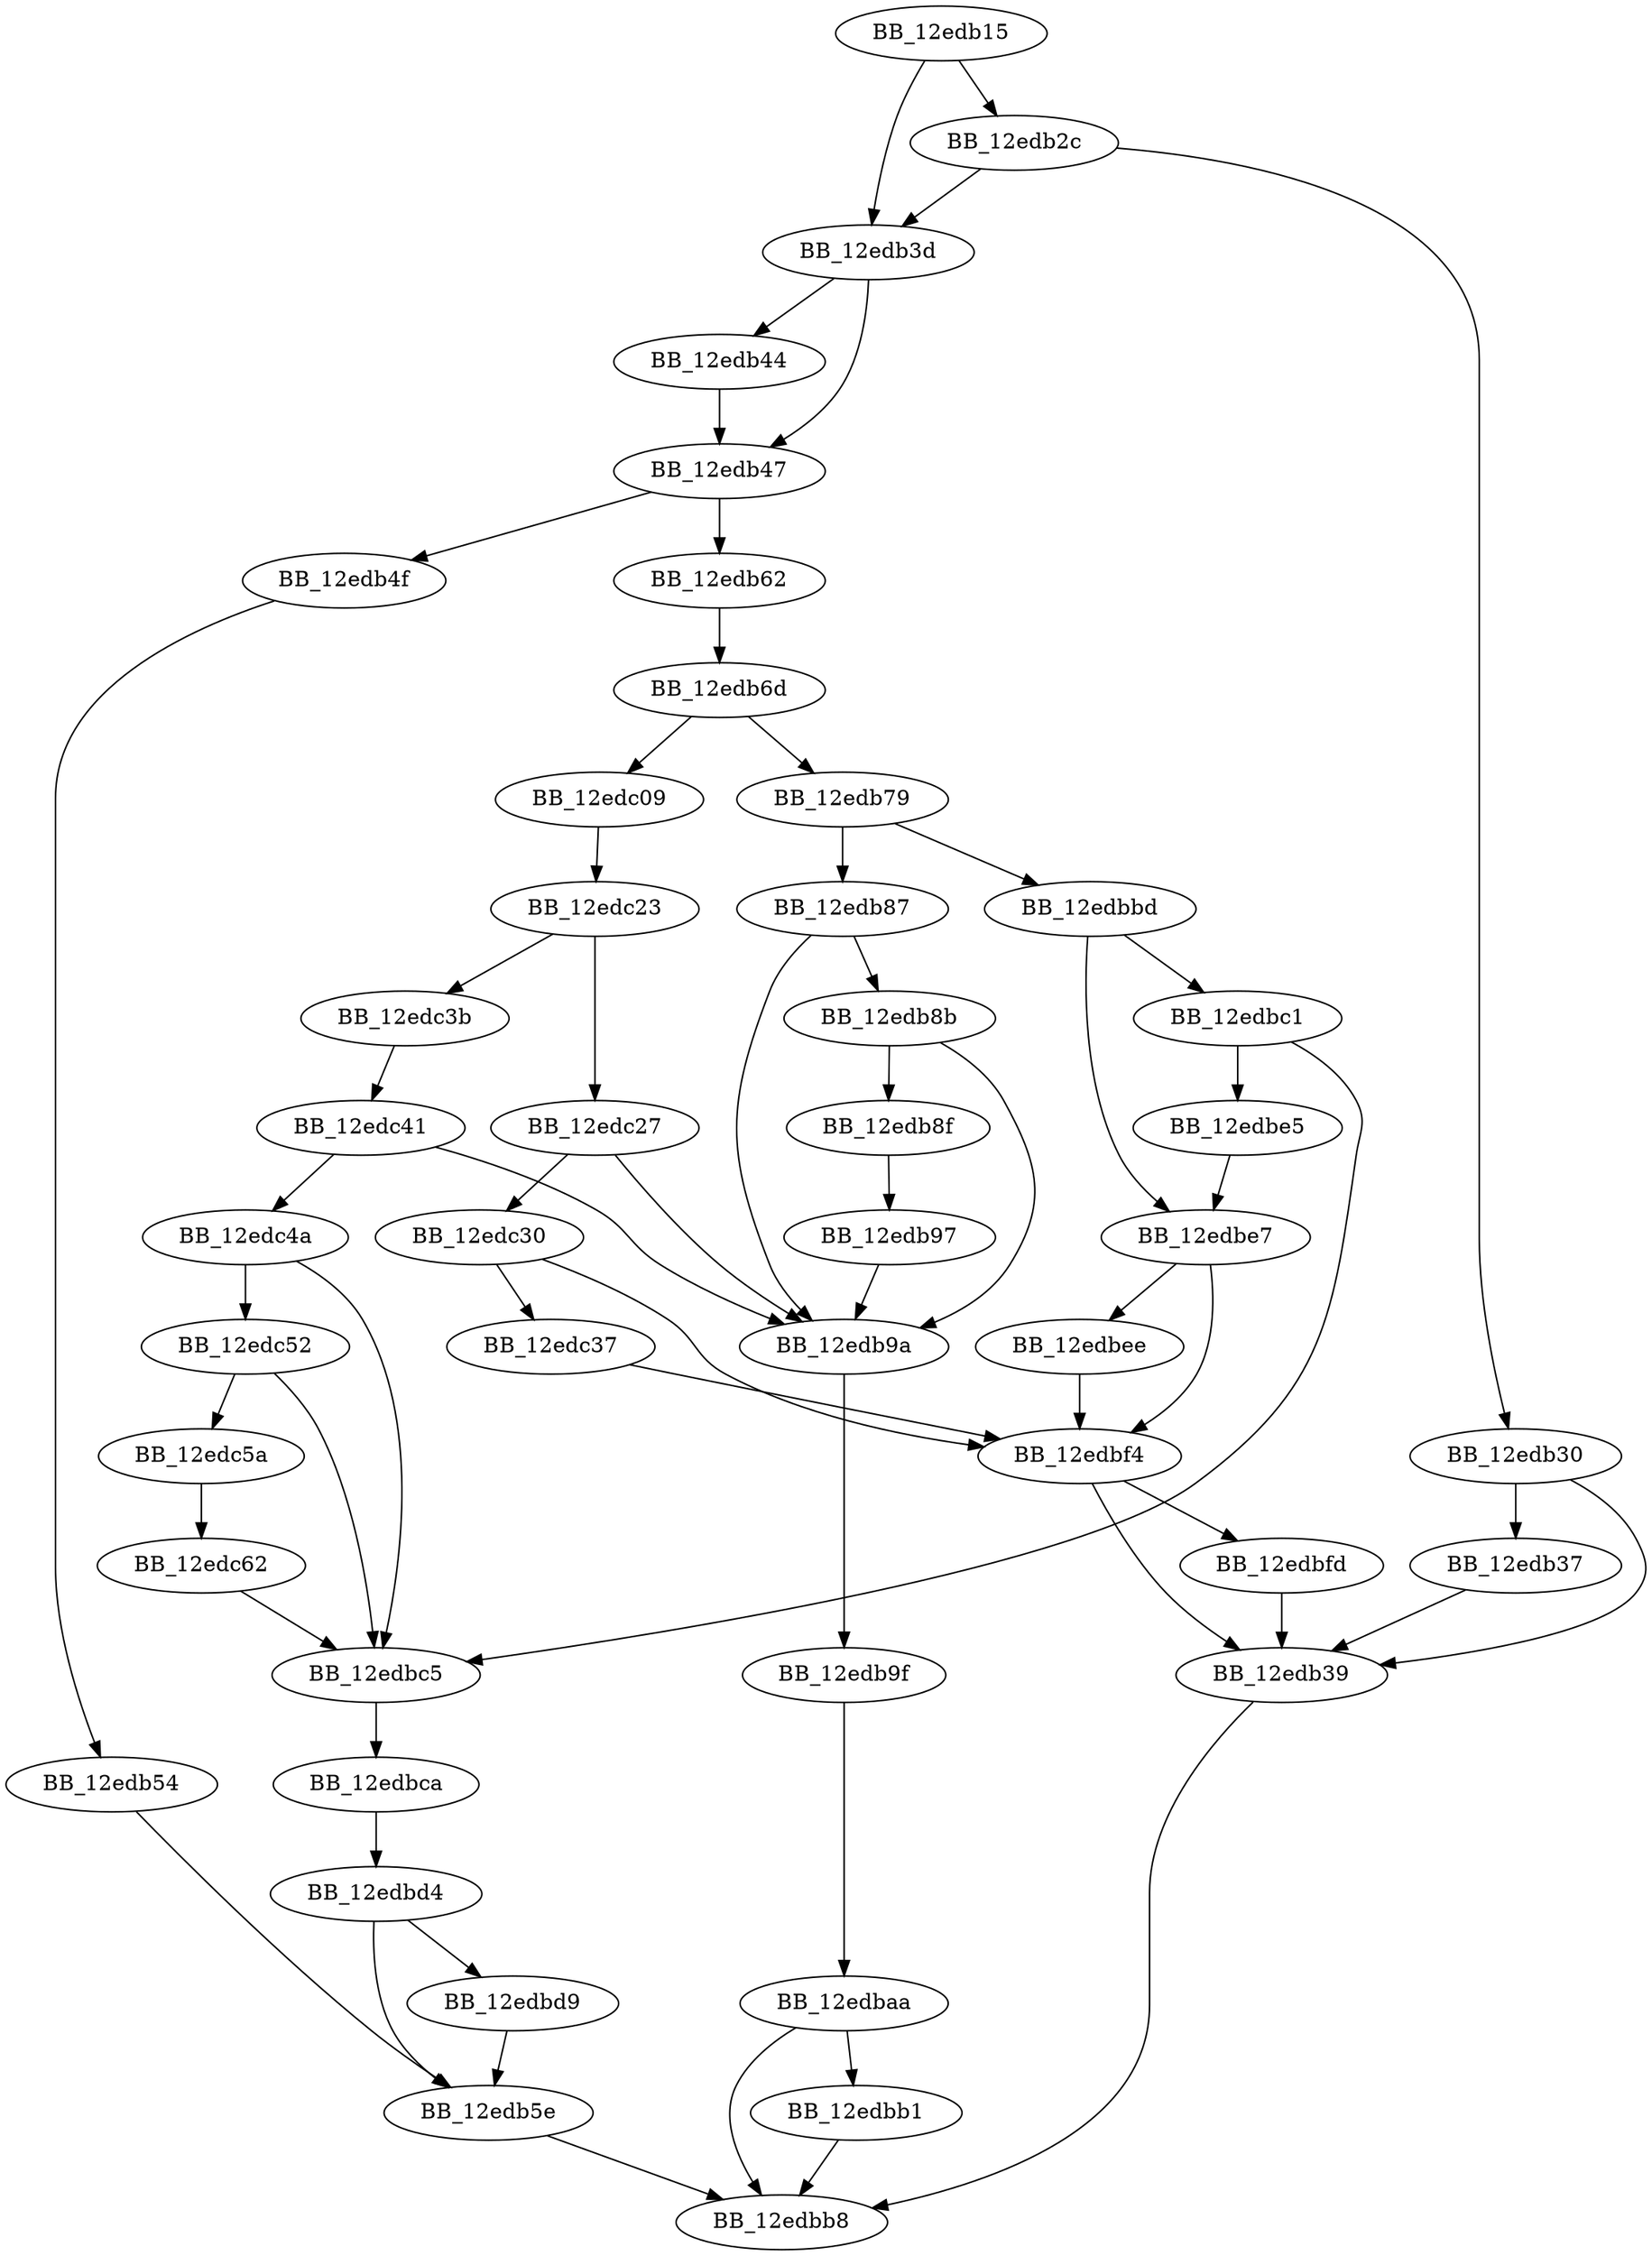 DiGraph __wctomb_s_l{
BB_12edb15->BB_12edb2c
BB_12edb15->BB_12edb3d
BB_12edb2c->BB_12edb30
BB_12edb2c->BB_12edb3d
BB_12edb30->BB_12edb37
BB_12edb30->BB_12edb39
BB_12edb37->BB_12edb39
BB_12edb39->BB_12edbb8
BB_12edb3d->BB_12edb44
BB_12edb3d->BB_12edb47
BB_12edb44->BB_12edb47
BB_12edb47->BB_12edb4f
BB_12edb47->BB_12edb62
BB_12edb4f->BB_12edb54
BB_12edb54->BB_12edb5e
BB_12edb5e->BB_12edbb8
BB_12edb62->BB_12edb6d
BB_12edb6d->BB_12edb79
BB_12edb6d->BB_12edc09
BB_12edb79->BB_12edb87
BB_12edb79->BB_12edbbd
BB_12edb87->BB_12edb8b
BB_12edb87->BB_12edb9a
BB_12edb8b->BB_12edb8f
BB_12edb8b->BB_12edb9a
BB_12edb8f->BB_12edb97
BB_12edb97->BB_12edb9a
BB_12edb9a->BB_12edb9f
BB_12edb9f->BB_12edbaa
BB_12edbaa->BB_12edbb1
BB_12edbaa->BB_12edbb8
BB_12edbb1->BB_12edbb8
BB_12edbbd->BB_12edbc1
BB_12edbbd->BB_12edbe7
BB_12edbc1->BB_12edbc5
BB_12edbc1->BB_12edbe5
BB_12edbc5->BB_12edbca
BB_12edbca->BB_12edbd4
BB_12edbd4->BB_12edb5e
BB_12edbd4->BB_12edbd9
BB_12edbd9->BB_12edb5e
BB_12edbe5->BB_12edbe7
BB_12edbe7->BB_12edbee
BB_12edbe7->BB_12edbf4
BB_12edbee->BB_12edbf4
BB_12edbf4->BB_12edb39
BB_12edbf4->BB_12edbfd
BB_12edbfd->BB_12edb39
BB_12edc09->BB_12edc23
BB_12edc23->BB_12edc27
BB_12edc23->BB_12edc3b
BB_12edc27->BB_12edb9a
BB_12edc27->BB_12edc30
BB_12edc30->BB_12edbf4
BB_12edc30->BB_12edc37
BB_12edc37->BB_12edbf4
BB_12edc3b->BB_12edc41
BB_12edc41->BB_12edb9a
BB_12edc41->BB_12edc4a
BB_12edc4a->BB_12edbc5
BB_12edc4a->BB_12edc52
BB_12edc52->BB_12edbc5
BB_12edc52->BB_12edc5a
BB_12edc5a->BB_12edc62
BB_12edc62->BB_12edbc5
}
